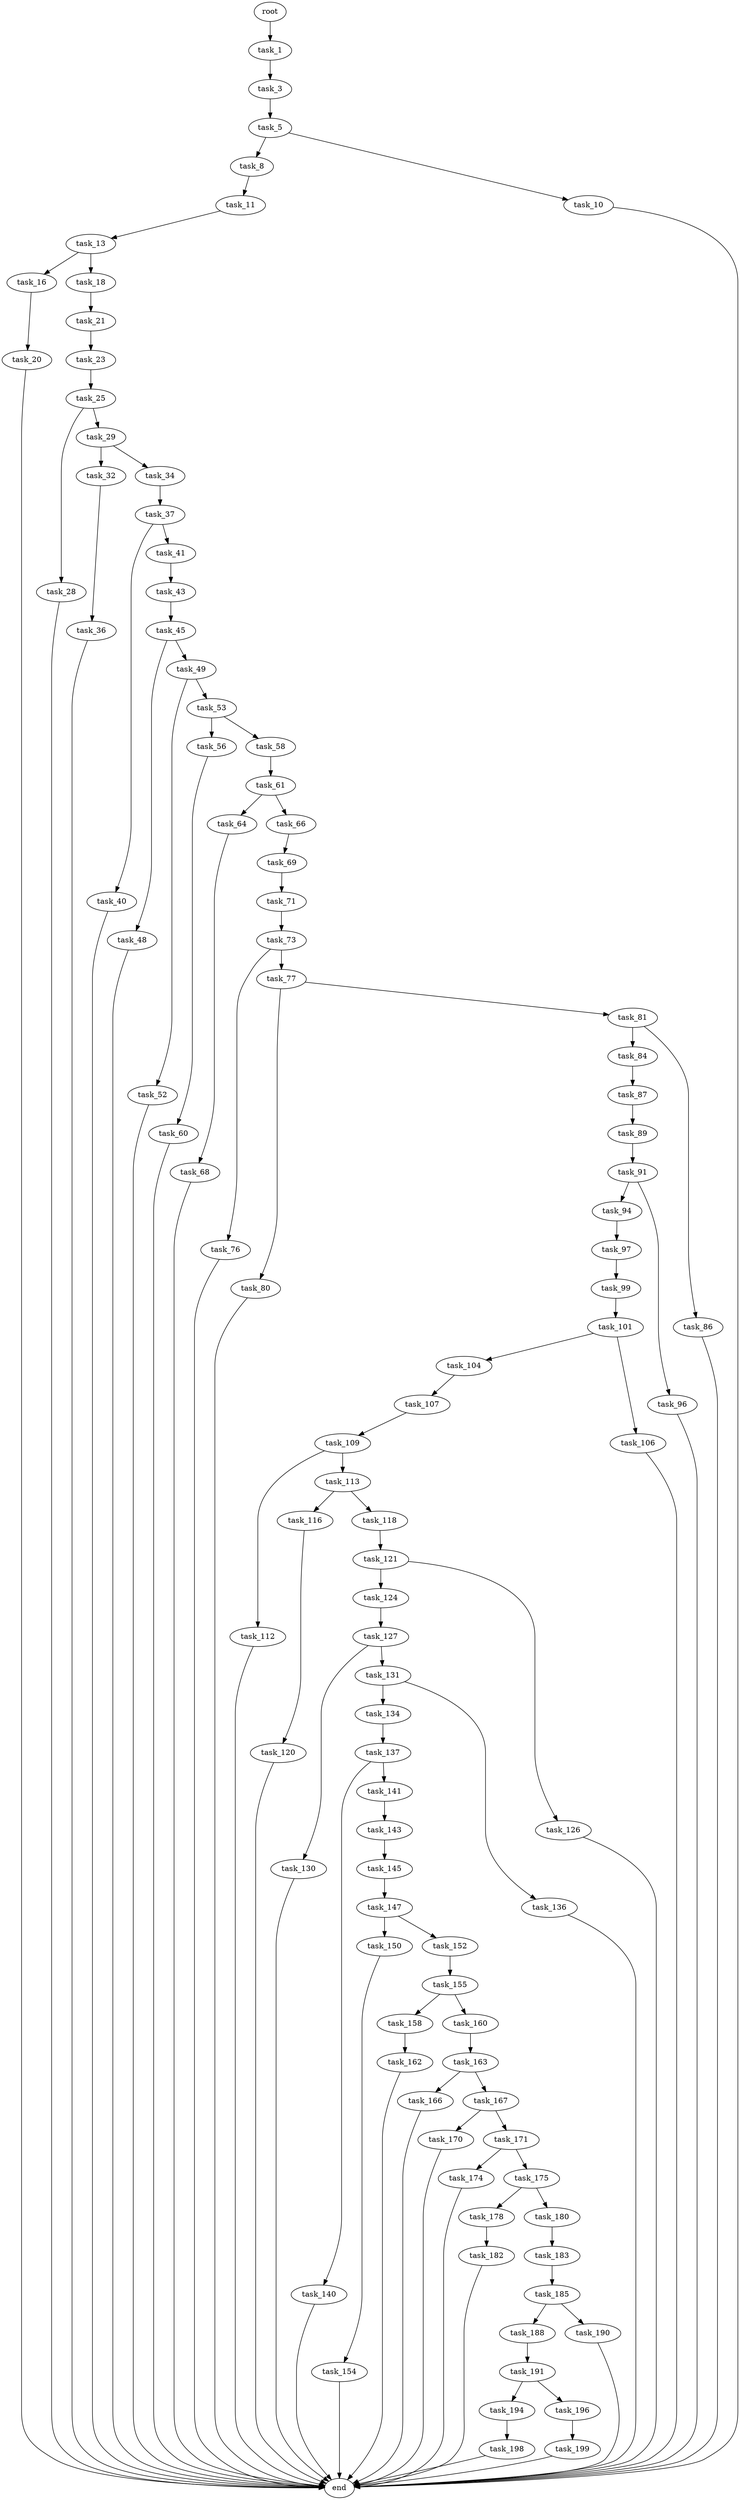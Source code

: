 digraph G {
  root [size="0.000000"];
  task_1 [size="134217728000.000000"];
  task_3 [size="822247852.000000"];
  task_5 [size="359314147608.000000"];
  task_8 [size="788940627.000000"];
  task_10 [size="22528050528.000000"];
  task_11 [size="1073741824000.000000"];
  end [size="0.000000"];
  task_13 [size="33989385126.000000"];
  task_16 [size="4294568591.000000"];
  task_18 [size="635187012.000000"];
  task_20 [size="1073741824000.000000"];
  task_21 [size="18754898930.000000"];
  task_23 [size="149055871296.000000"];
  task_25 [size="231928233984.000000"];
  task_28 [size="488332101828.000000"];
  task_29 [size="1397103409305.000000"];
  task_32 [size="539603066708.000000"];
  task_34 [size="51327460404.000000"];
  task_36 [size="39901811271.000000"];
  task_37 [size="168759863352.000000"];
  task_40 [size="29233892325.000000"];
  task_41 [size="134217728000.000000"];
  task_43 [size="19431710184.000000"];
  task_45 [size="522319879583.000000"];
  task_48 [size="1073741824000.000000"];
  task_49 [size="368293445632.000000"];
  task_52 [size="72317920325.000000"];
  task_53 [size="231928233984.000000"];
  task_56 [size="1073741824000.000000"];
  task_58 [size="231928233984.000000"];
  task_60 [size="1077157078543.000000"];
  task_61 [size="3427784532.000000"];
  task_64 [size="22585433070.000000"];
  task_66 [size="782757789696.000000"];
  task_68 [size="20118412864.000000"];
  task_69 [size="11914817350.000000"];
  task_71 [size="564405577676.000000"];
  task_73 [size="341626349.000000"];
  task_76 [size="28991029248.000000"];
  task_77 [size="3645960486.000000"];
  task_80 [size="17767551695.000000"];
  task_81 [size="3569209887.000000"];
  task_84 [size="12582333205.000000"];
  task_86 [size="103022102512.000000"];
  task_87 [size="11177188896.000000"];
  task_89 [size="105698171820.000000"];
  task_91 [size="5565367206.000000"];
  task_94 [size="659356307087.000000"];
  task_96 [size="8589934592.000000"];
  task_97 [size="33462365233.000000"];
  task_99 [size="368293445632.000000"];
  task_101 [size="231928233984.000000"];
  task_104 [size="1689805505.000000"];
  task_106 [size="42517922703.000000"];
  task_107 [size="23012475800.000000"];
  task_109 [size="18061620098.000000"];
  task_112 [size="986616936264.000000"];
  task_113 [size="549755813888.000000"];
  task_116 [size="134217728000.000000"];
  task_118 [size="782757789696.000000"];
  task_120 [size="16980869897.000000"];
  task_121 [size="2182732302.000000"];
  task_124 [size="201046909317.000000"];
  task_126 [size="32990253735.000000"];
  task_127 [size="76027973205.000000"];
  task_130 [size="1623442885.000000"];
  task_131 [size="19442469206.000000"];
  task_134 [size="5665017891.000000"];
  task_136 [size="952574697382.000000"];
  task_137 [size="24876955667.000000"];
  task_140 [size="9605819750.000000"];
  task_141 [size="5035859456.000000"];
  task_143 [size="253053747686.000000"];
  task_145 [size="549755813888.000000"];
  task_147 [size="389505120627.000000"];
  task_150 [size="15930048880.000000"];
  task_152 [size="515787291293.000000"];
  task_154 [size="4946715883.000000"];
  task_155 [size="28991029248.000000"];
  task_158 [size="1467016034.000000"];
  task_160 [size="68719476736.000000"];
  task_162 [size="28991029248.000000"];
  task_163 [size="368293445632.000000"];
  task_166 [size="345676110098.000000"];
  task_167 [size="168098365812.000000"];
  task_170 [size="15054555370.000000"];
  task_171 [size="255425879608.000000"];
  task_174 [size="1147134504319.000000"];
  task_175 [size="24348805410.000000"];
  task_178 [size="7753632620.000000"];
  task_180 [size="1073741824000.000000"];
  task_182 [size="371765092438.000000"];
  task_183 [size="1633101266.000000"];
  task_185 [size="945463631586.000000"];
  task_188 [size="782757789696.000000"];
  task_190 [size="3305131685.000000"];
  task_191 [size="573000437268.000000"];
  task_194 [size="6919159214.000000"];
  task_196 [size="1884806027.000000"];
  task_198 [size="16016193534.000000"];
  task_199 [size="7258122995.000000"];

  root -> task_1 [size="1.000000"];
  task_1 -> task_3 [size="209715200.000000"];
  task_3 -> task_5 [size="33554432.000000"];
  task_5 -> task_8 [size="411041792.000000"];
  task_5 -> task_10 [size="411041792.000000"];
  task_8 -> task_11 [size="75497472.000000"];
  task_10 -> end [size="1.000000"];
  task_11 -> task_13 [size="838860800.000000"];
  task_13 -> task_16 [size="536870912.000000"];
  task_13 -> task_18 [size="536870912.000000"];
  task_16 -> task_20 [size="209715200.000000"];
  task_18 -> task_21 [size="33554432.000000"];
  task_20 -> end [size="1.000000"];
  task_21 -> task_23 [size="301989888.000000"];
  task_23 -> task_25 [size="134217728.000000"];
  task_25 -> task_28 [size="301989888.000000"];
  task_25 -> task_29 [size="301989888.000000"];
  task_28 -> end [size="1.000000"];
  task_29 -> task_32 [size="838860800.000000"];
  task_29 -> task_34 [size="838860800.000000"];
  task_32 -> task_36 [size="411041792.000000"];
  task_34 -> task_37 [size="134217728.000000"];
  task_36 -> end [size="1.000000"];
  task_37 -> task_40 [size="134217728.000000"];
  task_37 -> task_41 [size="134217728.000000"];
  task_40 -> end [size="1.000000"];
  task_41 -> task_43 [size="209715200.000000"];
  task_43 -> task_45 [size="838860800.000000"];
  task_45 -> task_48 [size="411041792.000000"];
  task_45 -> task_49 [size="411041792.000000"];
  task_48 -> end [size="1.000000"];
  task_49 -> task_52 [size="411041792.000000"];
  task_49 -> task_53 [size="411041792.000000"];
  task_52 -> end [size="1.000000"];
  task_53 -> task_56 [size="301989888.000000"];
  task_53 -> task_58 [size="301989888.000000"];
  task_56 -> task_60 [size="838860800.000000"];
  task_58 -> task_61 [size="301989888.000000"];
  task_60 -> end [size="1.000000"];
  task_61 -> task_64 [size="134217728.000000"];
  task_61 -> task_66 [size="134217728.000000"];
  task_64 -> task_68 [size="75497472.000000"];
  task_66 -> task_69 [size="679477248.000000"];
  task_68 -> end [size="1.000000"];
  task_69 -> task_71 [size="411041792.000000"];
  task_71 -> task_73 [size="411041792.000000"];
  task_73 -> task_76 [size="33554432.000000"];
  task_73 -> task_77 [size="33554432.000000"];
  task_76 -> end [size="1.000000"];
  task_77 -> task_80 [size="301989888.000000"];
  task_77 -> task_81 [size="301989888.000000"];
  task_80 -> end [size="1.000000"];
  task_81 -> task_84 [size="75497472.000000"];
  task_81 -> task_86 [size="75497472.000000"];
  task_84 -> task_87 [size="209715200.000000"];
  task_86 -> end [size="1.000000"];
  task_87 -> task_89 [size="679477248.000000"];
  task_89 -> task_91 [size="134217728.000000"];
  task_91 -> task_94 [size="209715200.000000"];
  task_91 -> task_96 [size="209715200.000000"];
  task_94 -> task_97 [size="411041792.000000"];
  task_96 -> end [size="1.000000"];
  task_97 -> task_99 [size="679477248.000000"];
  task_99 -> task_101 [size="411041792.000000"];
  task_101 -> task_104 [size="301989888.000000"];
  task_101 -> task_106 [size="301989888.000000"];
  task_104 -> task_107 [size="75497472.000000"];
  task_106 -> end [size="1.000000"];
  task_107 -> task_109 [size="33554432.000000"];
  task_109 -> task_112 [size="536870912.000000"];
  task_109 -> task_113 [size="536870912.000000"];
  task_112 -> end [size="1.000000"];
  task_113 -> task_116 [size="536870912.000000"];
  task_113 -> task_118 [size="536870912.000000"];
  task_116 -> task_120 [size="209715200.000000"];
  task_118 -> task_121 [size="679477248.000000"];
  task_120 -> end [size="1.000000"];
  task_121 -> task_124 [size="75497472.000000"];
  task_121 -> task_126 [size="75497472.000000"];
  task_124 -> task_127 [size="301989888.000000"];
  task_126 -> end [size="1.000000"];
  task_127 -> task_130 [size="75497472.000000"];
  task_127 -> task_131 [size="75497472.000000"];
  task_130 -> end [size="1.000000"];
  task_131 -> task_134 [size="33554432.000000"];
  task_131 -> task_136 [size="33554432.000000"];
  task_134 -> task_137 [size="134217728.000000"];
  task_136 -> end [size="1.000000"];
  task_137 -> task_140 [size="679477248.000000"];
  task_137 -> task_141 [size="679477248.000000"];
  task_140 -> end [size="1.000000"];
  task_141 -> task_143 [size="134217728.000000"];
  task_143 -> task_145 [size="679477248.000000"];
  task_145 -> task_147 [size="536870912.000000"];
  task_147 -> task_150 [size="679477248.000000"];
  task_147 -> task_152 [size="679477248.000000"];
  task_150 -> task_154 [size="411041792.000000"];
  task_152 -> task_155 [size="679477248.000000"];
  task_154 -> end [size="1.000000"];
  task_155 -> task_158 [size="75497472.000000"];
  task_155 -> task_160 [size="75497472.000000"];
  task_158 -> task_162 [size="33554432.000000"];
  task_160 -> task_163 [size="134217728.000000"];
  task_162 -> end [size="1.000000"];
  task_163 -> task_166 [size="411041792.000000"];
  task_163 -> task_167 [size="411041792.000000"];
  task_166 -> end [size="1.000000"];
  task_167 -> task_170 [size="536870912.000000"];
  task_167 -> task_171 [size="536870912.000000"];
  task_170 -> end [size="1.000000"];
  task_171 -> task_174 [size="411041792.000000"];
  task_171 -> task_175 [size="411041792.000000"];
  task_174 -> end [size="1.000000"];
  task_175 -> task_178 [size="33554432.000000"];
  task_175 -> task_180 [size="33554432.000000"];
  task_178 -> task_182 [size="411041792.000000"];
  task_180 -> task_183 [size="838860800.000000"];
  task_182 -> end [size="1.000000"];
  task_183 -> task_185 [size="75497472.000000"];
  task_185 -> task_188 [size="838860800.000000"];
  task_185 -> task_190 [size="838860800.000000"];
  task_188 -> task_191 [size="679477248.000000"];
  task_190 -> end [size="1.000000"];
  task_191 -> task_194 [size="411041792.000000"];
  task_191 -> task_196 [size="411041792.000000"];
  task_194 -> task_198 [size="301989888.000000"];
  task_196 -> task_199 [size="33554432.000000"];
  task_198 -> end [size="1.000000"];
  task_199 -> end [size="1.000000"];
}
